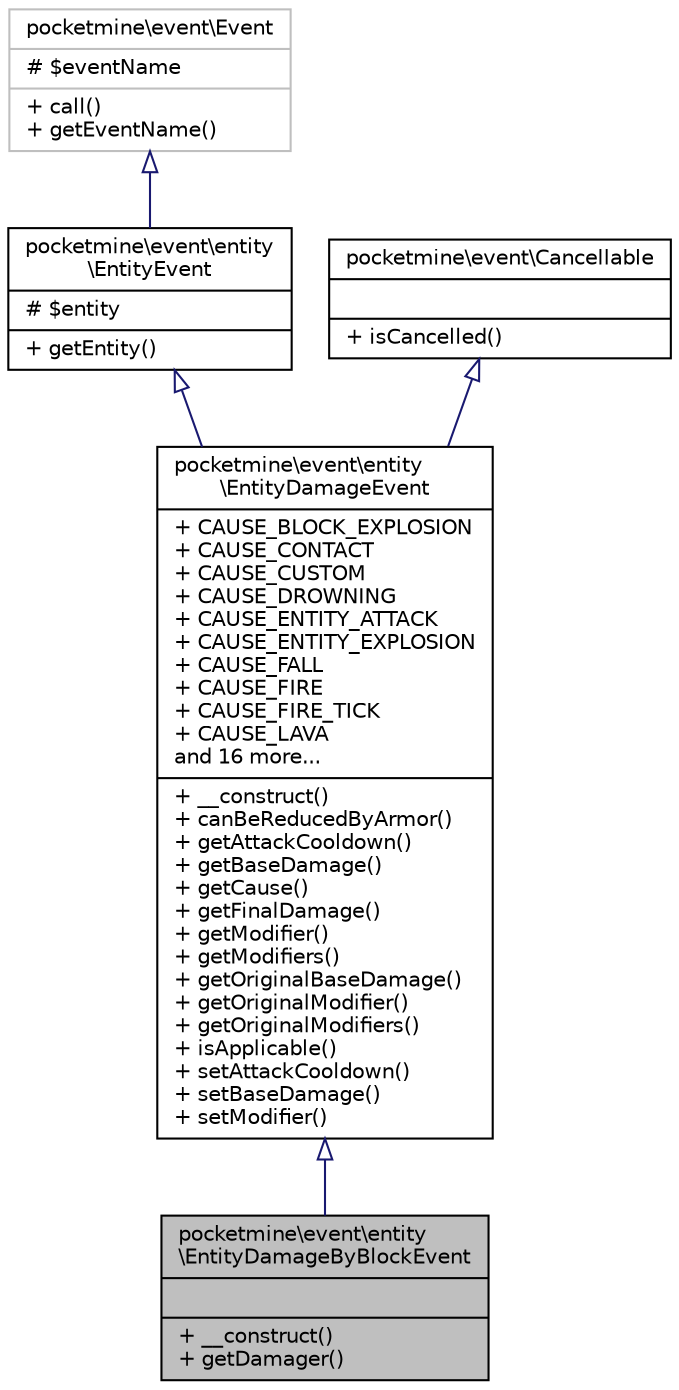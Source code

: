 digraph "pocketmine\event\entity\EntityDamageByBlockEvent"
{
 // INTERACTIVE_SVG=YES
 // LATEX_PDF_SIZE
  edge [fontname="Helvetica",fontsize="10",labelfontname="Helvetica",labelfontsize="10"];
  node [fontname="Helvetica",fontsize="10",shape=record];
  Node1 [label="{pocketmine\\event\\entity\l\\EntityDamageByBlockEvent\n||+ __construct()\l+ getDamager()\l}",height=0.2,width=0.4,color="black", fillcolor="grey75", style="filled", fontcolor="black",tooltip=" "];
  Node2 -> Node1 [dir="back",color="midnightblue",fontsize="10",style="solid",arrowtail="onormal",fontname="Helvetica"];
  Node2 [label="{pocketmine\\event\\entity\l\\EntityDamageEvent\n|+ CAUSE_BLOCK_EXPLOSION\l+ CAUSE_CONTACT\l+ CAUSE_CUSTOM\l+ CAUSE_DROWNING\l+ CAUSE_ENTITY_ATTACK\l+ CAUSE_ENTITY_EXPLOSION\l+ CAUSE_FALL\l+ CAUSE_FIRE\l+ CAUSE_FIRE_TICK\l+ CAUSE_LAVA\land 16 more...\l|+ __construct()\l+ canBeReducedByArmor()\l+ getAttackCooldown()\l+ getBaseDamage()\l+ getCause()\l+ getFinalDamage()\l+ getModifier()\l+ getModifiers()\l+ getOriginalBaseDamage()\l+ getOriginalModifier()\l+ getOriginalModifiers()\l+ isApplicable()\l+ setAttackCooldown()\l+ setBaseDamage()\l+ setModifier()\l}",height=0.2,width=0.4,color="black", fillcolor="white", style="filled",URL="$d5/de3/classpocketmine_1_1event_1_1entity_1_1_entity_damage_event.html",tooltip=" "];
  Node3 -> Node2 [dir="back",color="midnightblue",fontsize="10",style="solid",arrowtail="onormal",fontname="Helvetica"];
  Node3 [label="{pocketmine\\event\\entity\l\\EntityEvent\n|# $entity\l|+ getEntity()\l}",height=0.2,width=0.4,color="black", fillcolor="white", style="filled",URL="$de/d84/classpocketmine_1_1event_1_1entity_1_1_entity_event.html",tooltip=" "];
  Node4 -> Node3 [dir="back",color="midnightblue",fontsize="10",style="solid",arrowtail="onormal",fontname="Helvetica"];
  Node4 [label="{pocketmine\\event\\Event\n|# $eventName\l|+ call()\l+ getEventName()\l}",height=0.2,width=0.4,color="grey75", fillcolor="white", style="filled",URL="$d1/d2f/classpocketmine_1_1event_1_1_event.html",tooltip=" "];
  Node5 -> Node2 [dir="back",color="midnightblue",fontsize="10",style="solid",arrowtail="onormal",fontname="Helvetica"];
  Node5 [label="{pocketmine\\event\\Cancellable\n||+ isCancelled()\l}",height=0.2,width=0.4,color="black", fillcolor="white", style="filled",URL="$db/d62/interfacepocketmine_1_1event_1_1_cancellable.html",tooltip=" "];
}
